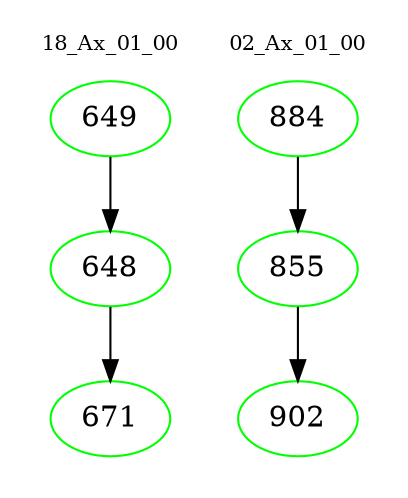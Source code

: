 digraph{
subgraph cluster_0 {
color = white
label = "18_Ax_01_00";
fontsize=10;
T0_649 [label="649", color="green"]
T0_649 -> T0_648 [color="black"]
T0_648 [label="648", color="green"]
T0_648 -> T0_671 [color="black"]
T0_671 [label="671", color="green"]
}
subgraph cluster_1 {
color = white
label = "02_Ax_01_00";
fontsize=10;
T1_884 [label="884", color="green"]
T1_884 -> T1_855 [color="black"]
T1_855 [label="855", color="green"]
T1_855 -> T1_902 [color="black"]
T1_902 [label="902", color="green"]
}
}
